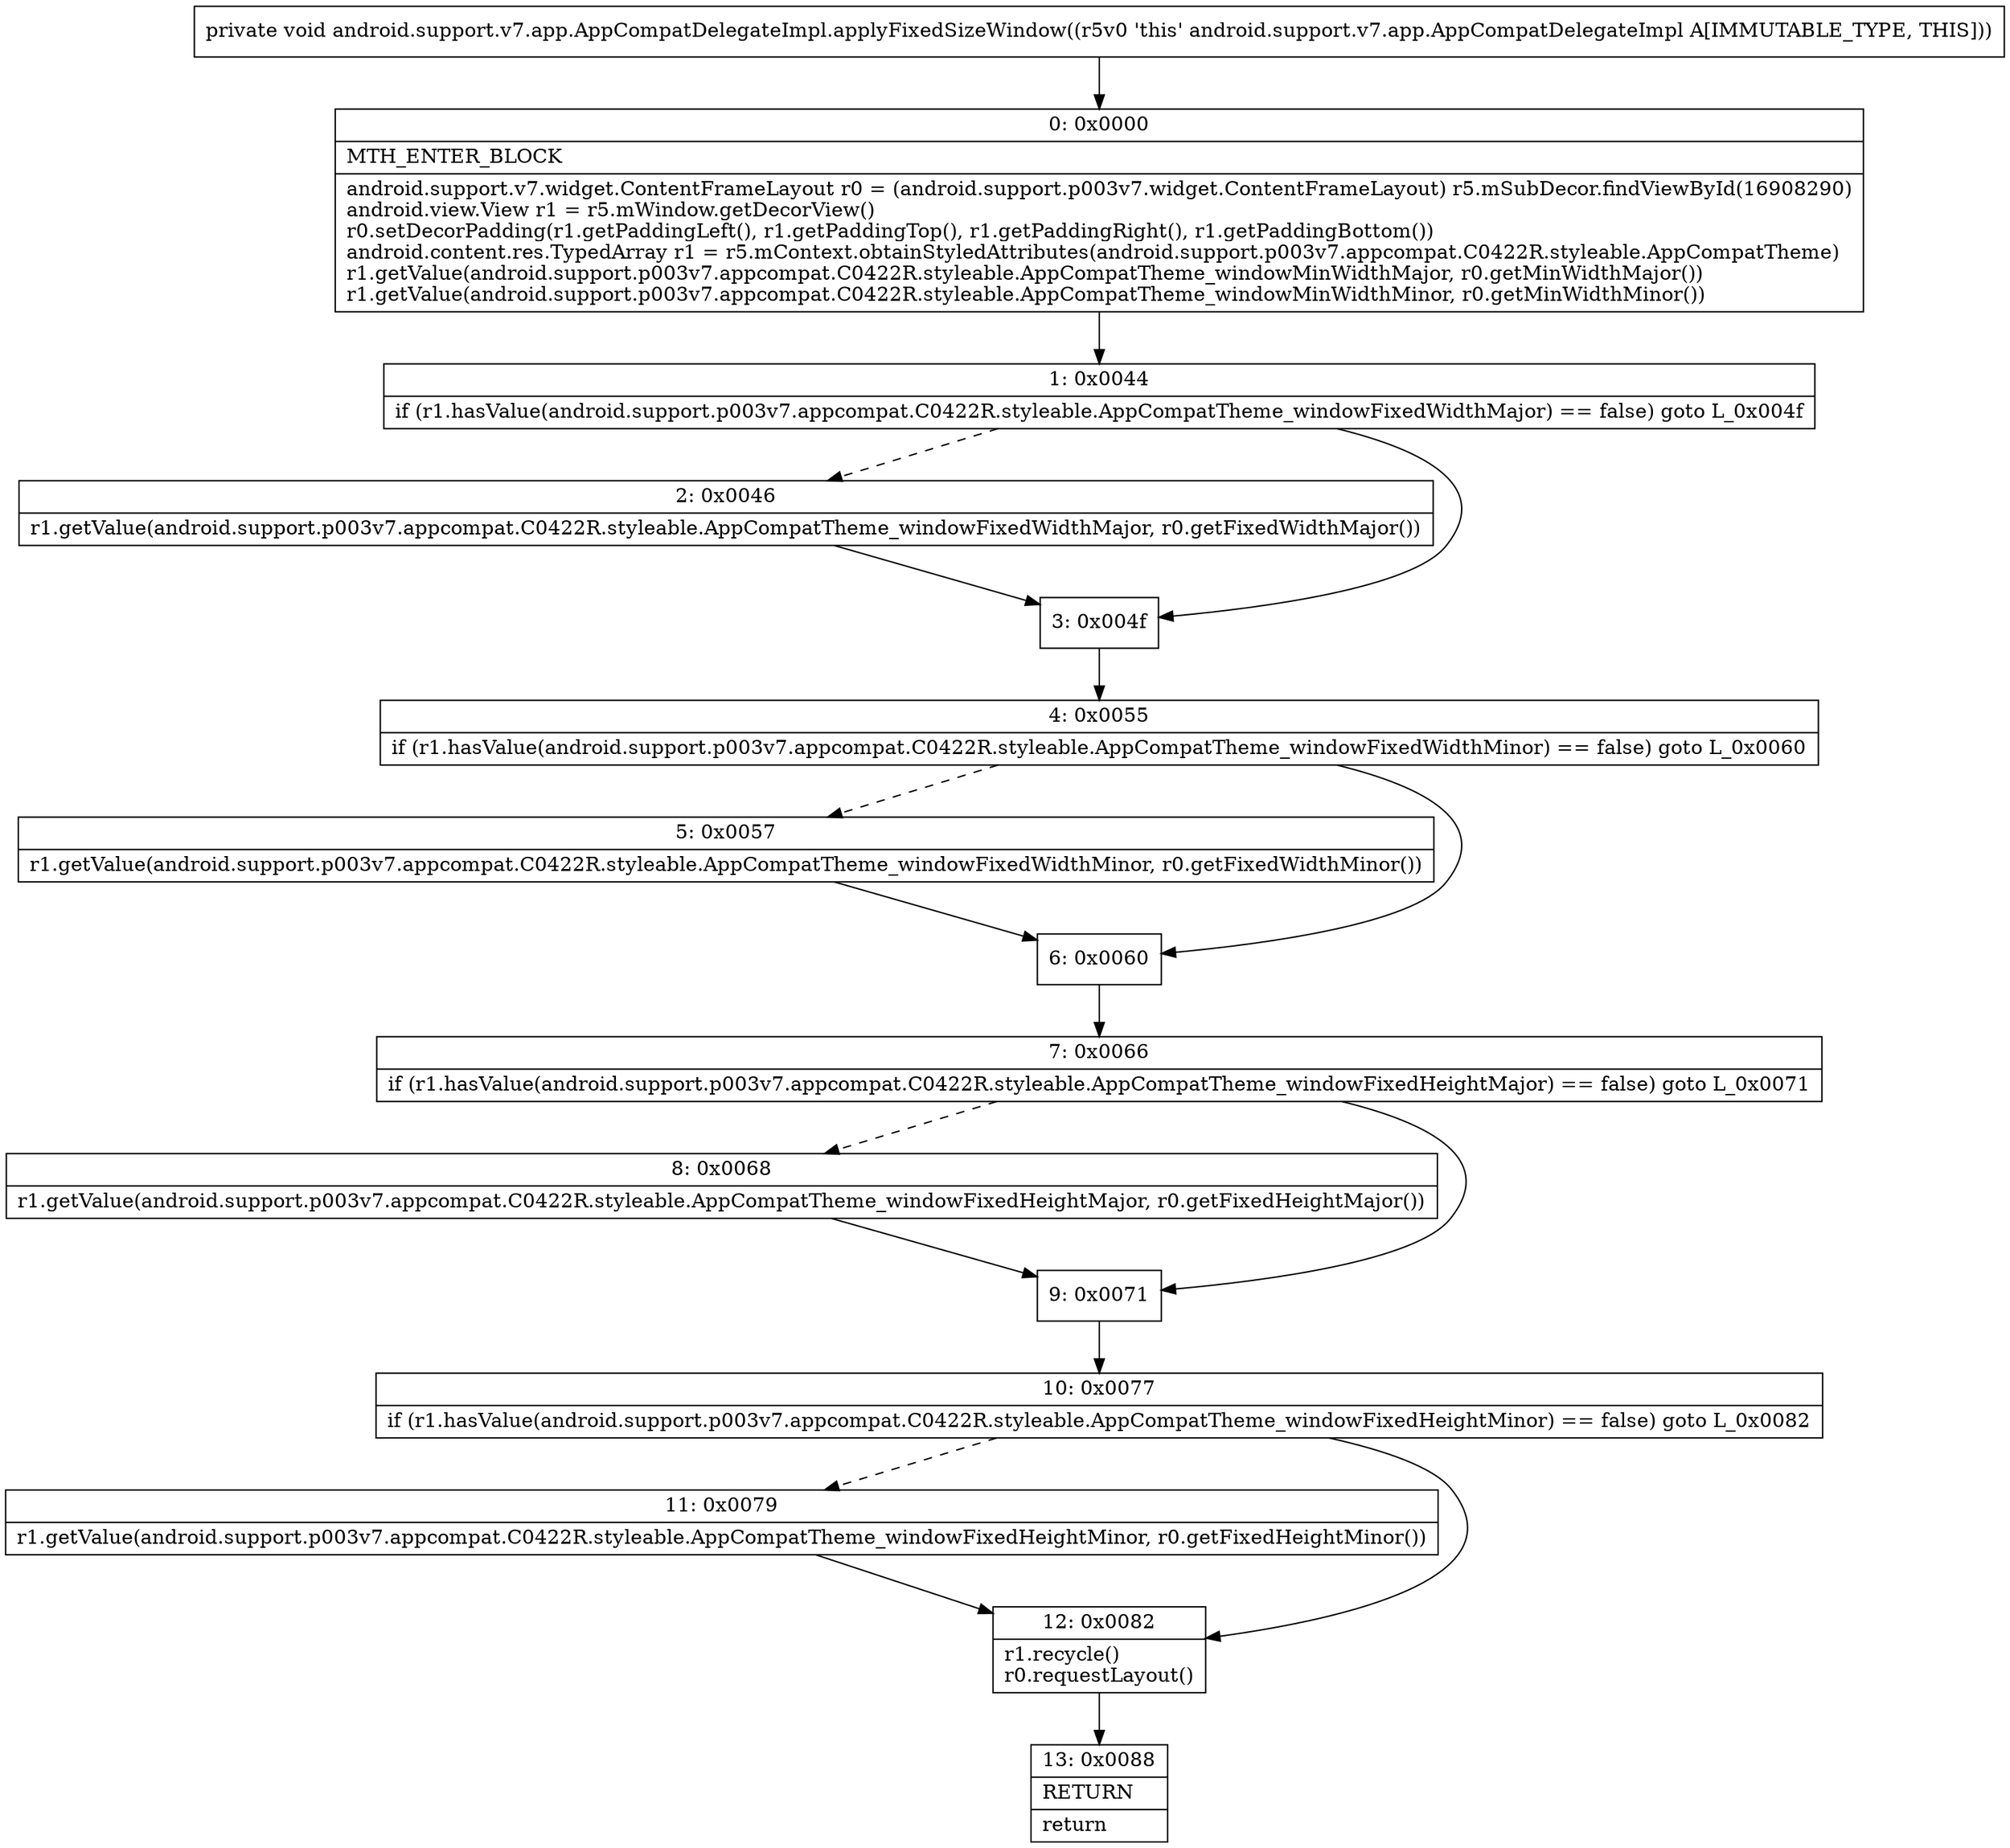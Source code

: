 digraph "CFG forandroid.support.v7.app.AppCompatDelegateImpl.applyFixedSizeWindow()V" {
Node_0 [shape=record,label="{0\:\ 0x0000|MTH_ENTER_BLOCK\l|android.support.v7.widget.ContentFrameLayout r0 = (android.support.p003v7.widget.ContentFrameLayout) r5.mSubDecor.findViewById(16908290)\landroid.view.View r1 = r5.mWindow.getDecorView()\lr0.setDecorPadding(r1.getPaddingLeft(), r1.getPaddingTop(), r1.getPaddingRight(), r1.getPaddingBottom())\landroid.content.res.TypedArray r1 = r5.mContext.obtainStyledAttributes(android.support.p003v7.appcompat.C0422R.styleable.AppCompatTheme)\lr1.getValue(android.support.p003v7.appcompat.C0422R.styleable.AppCompatTheme_windowMinWidthMajor, r0.getMinWidthMajor())\lr1.getValue(android.support.p003v7.appcompat.C0422R.styleable.AppCompatTheme_windowMinWidthMinor, r0.getMinWidthMinor())\l}"];
Node_1 [shape=record,label="{1\:\ 0x0044|if (r1.hasValue(android.support.p003v7.appcompat.C0422R.styleable.AppCompatTheme_windowFixedWidthMajor) == false) goto L_0x004f\l}"];
Node_2 [shape=record,label="{2\:\ 0x0046|r1.getValue(android.support.p003v7.appcompat.C0422R.styleable.AppCompatTheme_windowFixedWidthMajor, r0.getFixedWidthMajor())\l}"];
Node_3 [shape=record,label="{3\:\ 0x004f}"];
Node_4 [shape=record,label="{4\:\ 0x0055|if (r1.hasValue(android.support.p003v7.appcompat.C0422R.styleable.AppCompatTheme_windowFixedWidthMinor) == false) goto L_0x0060\l}"];
Node_5 [shape=record,label="{5\:\ 0x0057|r1.getValue(android.support.p003v7.appcompat.C0422R.styleable.AppCompatTheme_windowFixedWidthMinor, r0.getFixedWidthMinor())\l}"];
Node_6 [shape=record,label="{6\:\ 0x0060}"];
Node_7 [shape=record,label="{7\:\ 0x0066|if (r1.hasValue(android.support.p003v7.appcompat.C0422R.styleable.AppCompatTheme_windowFixedHeightMajor) == false) goto L_0x0071\l}"];
Node_8 [shape=record,label="{8\:\ 0x0068|r1.getValue(android.support.p003v7.appcompat.C0422R.styleable.AppCompatTheme_windowFixedHeightMajor, r0.getFixedHeightMajor())\l}"];
Node_9 [shape=record,label="{9\:\ 0x0071}"];
Node_10 [shape=record,label="{10\:\ 0x0077|if (r1.hasValue(android.support.p003v7.appcompat.C0422R.styleable.AppCompatTheme_windowFixedHeightMinor) == false) goto L_0x0082\l}"];
Node_11 [shape=record,label="{11\:\ 0x0079|r1.getValue(android.support.p003v7.appcompat.C0422R.styleable.AppCompatTheme_windowFixedHeightMinor, r0.getFixedHeightMinor())\l}"];
Node_12 [shape=record,label="{12\:\ 0x0082|r1.recycle()\lr0.requestLayout()\l}"];
Node_13 [shape=record,label="{13\:\ 0x0088|RETURN\l|return\l}"];
MethodNode[shape=record,label="{private void android.support.v7.app.AppCompatDelegateImpl.applyFixedSizeWindow((r5v0 'this' android.support.v7.app.AppCompatDelegateImpl A[IMMUTABLE_TYPE, THIS])) }"];
MethodNode -> Node_0;
Node_0 -> Node_1;
Node_1 -> Node_2[style=dashed];
Node_1 -> Node_3;
Node_2 -> Node_3;
Node_3 -> Node_4;
Node_4 -> Node_5[style=dashed];
Node_4 -> Node_6;
Node_5 -> Node_6;
Node_6 -> Node_7;
Node_7 -> Node_8[style=dashed];
Node_7 -> Node_9;
Node_8 -> Node_9;
Node_9 -> Node_10;
Node_10 -> Node_11[style=dashed];
Node_10 -> Node_12;
Node_11 -> Node_12;
Node_12 -> Node_13;
}

